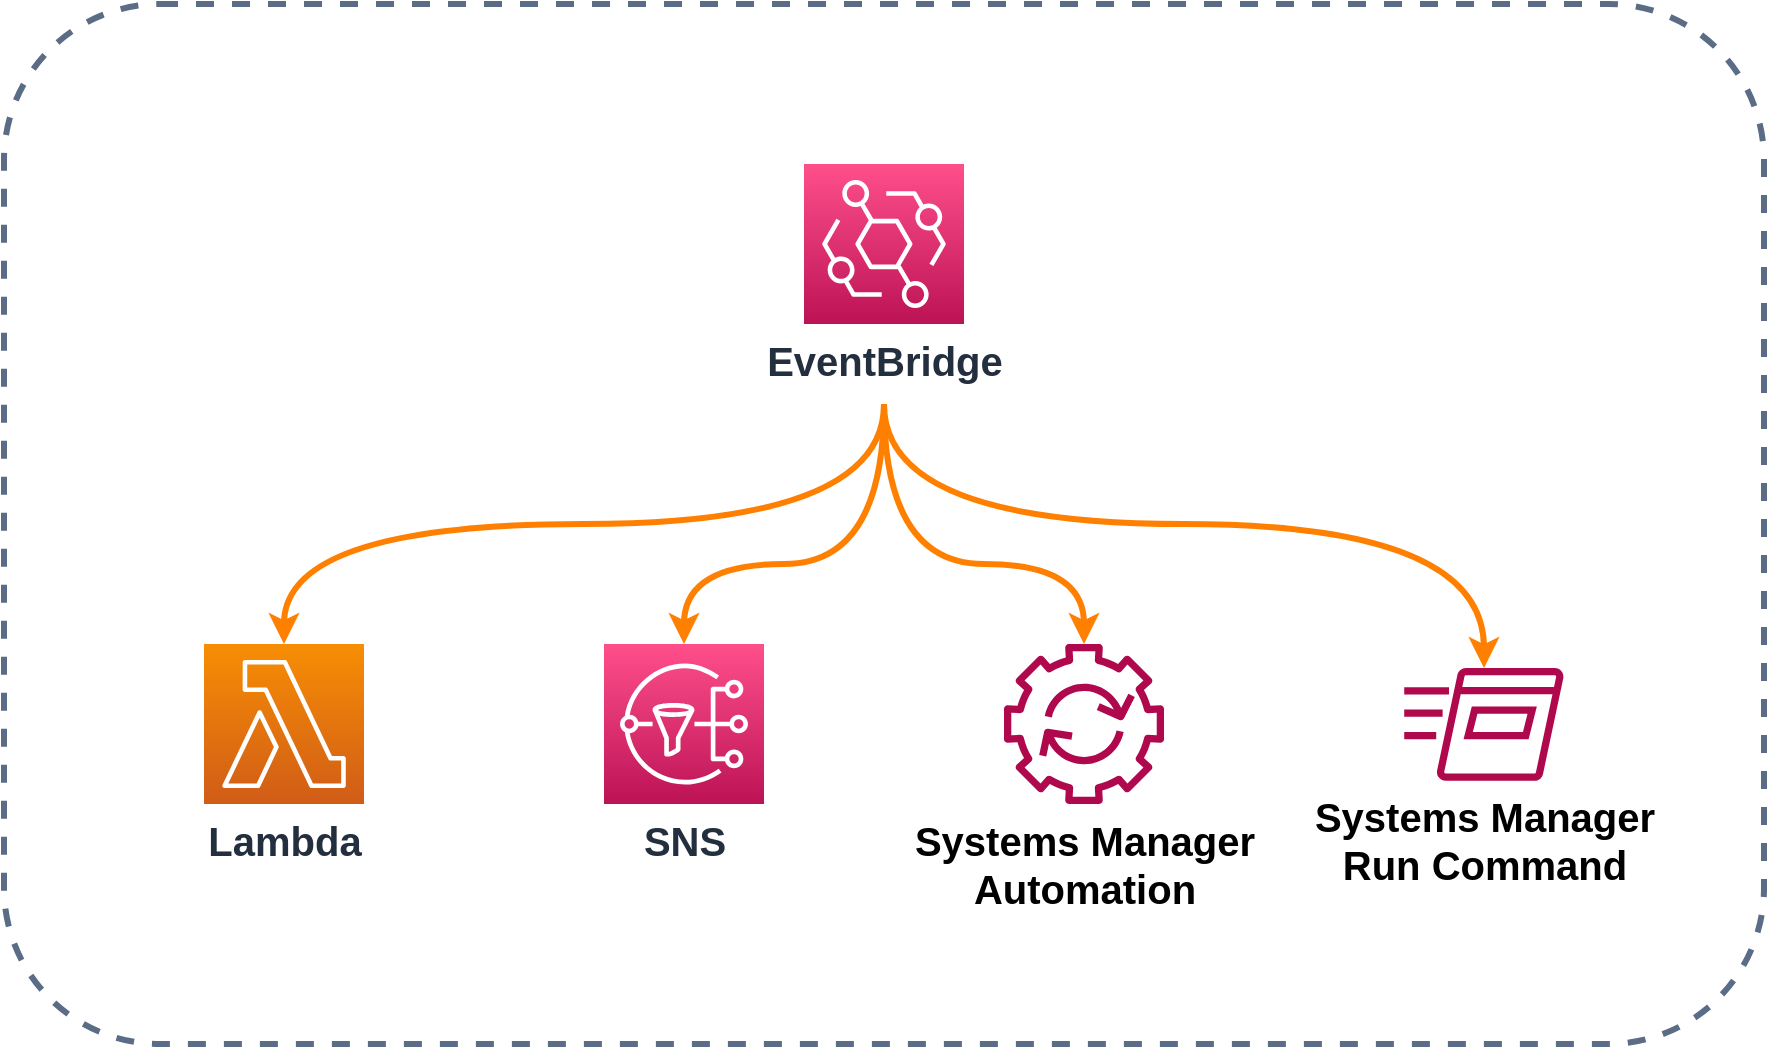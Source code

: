 <mxfile version="20.3.0" type="device"><diagram id="Ht1M8jgEwFfnCIfOTk4-" name="Page-1"><mxGraphModel dx="1164" dy="1465" grid="1" gridSize="10" guides="1" tooltips="1" connect="1" arrows="1" fold="1" page="0" pageScale="1" pageWidth="1169" pageHeight="827" math="0" shadow="0"><root><mxCell id="0"/><mxCell id="1" parent="0"/><mxCell id="cc7G5hZSBUmMoBWeW9e7-2" value="" style="fillColor=none;strokeColor=#5A6C86;verticalAlign=top;fontStyle=0;fontColor=#000000;fontSize=35;strokeWidth=3;rounded=1;fillStyle=dashed;dashed=1;" parent="1" vertex="1"><mxGeometry x="740" y="-160" width="880" height="520" as="geometry"/></mxCell><mxCell id="ejlsQzM1Xc0OKL2X5qph-2" style="edgeStyle=orthogonalEdgeStyle;curved=1;orthogonalLoop=1;jettySize=auto;html=1;strokeColor=#FF8000;strokeWidth=3;fontSize=20;fontColor=#999999;" edge="1" parent="1" target="cc7G5hZSBUmMoBWeW9e7-9"><mxGeometry relative="1" as="geometry"><mxPoint x="1180" y="40" as="sourcePoint"/><Array as="points"><mxPoint x="1180" y="100"/><mxPoint x="880" y="100"/></Array></mxGeometry></mxCell><mxCell id="ejlsQzM1Xc0OKL2X5qph-3" style="edgeStyle=orthogonalEdgeStyle;curved=1;orthogonalLoop=1;jettySize=auto;html=1;entryX=0.5;entryY=0;entryDx=0;entryDy=0;entryPerimeter=0;strokeColor=#FF8000;strokeWidth=3;fontSize=20;fontColor=#999999;" edge="1" parent="1" target="cc7G5hZSBUmMoBWeW9e7-11"><mxGeometry relative="1" as="geometry"><mxPoint x="1180" y="40" as="sourcePoint"/><Array as="points"><mxPoint x="1180" y="120"/><mxPoint x="1080" y="120"/></Array></mxGeometry></mxCell><mxCell id="ejlsQzM1Xc0OKL2X5qph-4" style="edgeStyle=orthogonalEdgeStyle;curved=1;orthogonalLoop=1;jettySize=auto;html=1;strokeColor=#FF8000;strokeWidth=3;fontSize=20;fontColor=#999999;" edge="1" parent="1" target="ejlsQzM1Xc0OKL2X5qph-1"><mxGeometry relative="1" as="geometry"><mxPoint x="1180" y="40" as="sourcePoint"/><Array as="points"><mxPoint x="1180" y="120"/><mxPoint x="1280" y="120"/></Array></mxGeometry></mxCell><mxCell id="ejlsQzM1Xc0OKL2X5qph-6" style="edgeStyle=orthogonalEdgeStyle;curved=1;orthogonalLoop=1;jettySize=auto;html=1;strokeColor=#FF8000;strokeWidth=3;fontSize=20;fontColor=#999999;" edge="1" parent="1" target="ejlsQzM1Xc0OKL2X5qph-5"><mxGeometry relative="1" as="geometry"><mxPoint x="1180" y="40" as="sourcePoint"/><Array as="points"><mxPoint x="1180" y="100"/><mxPoint x="1480" y="100"/></Array></mxGeometry></mxCell><mxCell id="cc7G5hZSBUmMoBWeW9e7-7" value="EventBridge" style="sketch=0;points=[[0,0,0],[0.25,0,0],[0.5,0,0],[0.75,0,0],[1,0,0],[0,1,0],[0.25,1,0],[0.5,1,0],[0.75,1,0],[1,1,0],[0,0.25,0],[0,0.5,0],[0,0.75,0],[1,0.25,0],[1,0.5,0],[1,0.75,0]];outlineConnect=0;fontColor=#232F3E;gradientColor=#FF4F8B;gradientDirection=north;fillColor=#BC1356;strokeColor=#ffffff;dashed=0;verticalLabelPosition=bottom;verticalAlign=top;align=center;html=1;fontSize=20;fontStyle=1;aspect=fixed;shape=mxgraph.aws4.resourceIcon;resIcon=mxgraph.aws4.eventbridge;strokeWidth=3;" parent="1" vertex="1"><mxGeometry x="1140" y="-80.0" width="80" height="80" as="geometry"/></mxCell><mxCell id="cc7G5hZSBUmMoBWeW9e7-9" value="Lambda" style="sketch=0;points=[[0,0,0],[0.25,0,0],[0.5,0,0],[0.75,0,0],[1,0,0],[0,1,0],[0.25,1,0],[0.5,1,0],[0.75,1,0],[1,1,0],[0,0.25,0],[0,0.5,0],[0,0.75,0],[1,0.25,0],[1,0.5,0],[1,0.75,0]];outlineConnect=0;fontColor=#232F3E;gradientColor=#F78E04;gradientDirection=north;fillColor=#D05C17;strokeColor=#ffffff;dashed=0;verticalLabelPosition=bottom;verticalAlign=top;align=center;html=1;fontSize=20;fontStyle=1;aspect=fixed;shape=mxgraph.aws4.resourceIcon;resIcon=mxgraph.aws4.lambda;strokeWidth=3;" parent="1" vertex="1"><mxGeometry x="840.0" y="160.0" width="80" height="80" as="geometry"/></mxCell><mxCell id="cc7G5hZSBUmMoBWeW9e7-11" value="SNS" style="sketch=0;points=[[0,0,0],[0.25,0,0],[0.5,0,0],[0.75,0,0],[1,0,0],[0,1,0],[0.25,1,0],[0.5,1,0],[0.75,1,0],[1,1,0],[0,0.25,0],[0,0.5,0],[0,0.75,0],[1,0.25,0],[1,0.5,0],[1,0.75,0]];outlineConnect=0;fontColor=#232F3E;gradientColor=#FF4F8B;gradientDirection=north;fillColor=#BC1356;strokeColor=#ffffff;dashed=0;verticalLabelPosition=bottom;verticalAlign=top;align=center;html=1;fontSize=20;fontStyle=1;aspect=fixed;shape=mxgraph.aws4.resourceIcon;resIcon=mxgraph.aws4.sns;strokeWidth=3;" parent="1" vertex="1"><mxGeometry x="1040" y="160.0" width="80" height="80" as="geometry"/></mxCell><mxCell id="ejlsQzM1Xc0OKL2X5qph-1" value="&lt;span style=&quot;color: rgb(0, 0, 0); font-size: 20px; font-weight: 700;&quot;&gt;Systems Manager&lt;br&gt;Automation&lt;br&gt;&lt;/span&gt;" style="sketch=0;outlineConnect=0;fontColor=#232F3E;gradientColor=none;fillColor=#B0084D;strokeColor=none;dashed=0;verticalLabelPosition=bottom;verticalAlign=top;align=center;html=1;fontSize=12;fontStyle=0;aspect=fixed;pointerEvents=1;shape=mxgraph.aws4.automation;strokeWidth=2;" vertex="1" parent="1"><mxGeometry x="1240" y="160" width="80" height="80" as="geometry"/></mxCell><mxCell id="ejlsQzM1Xc0OKL2X5qph-5" value="&lt;span style=&quot;color: rgb(0, 0, 0); font-size: 20px; font-weight: 700;&quot;&gt;Systems Manager&lt;/span&gt;&lt;br style=&quot;color: rgb(0, 0, 0); font-size: 20px; font-weight: 700;&quot;&gt;&lt;font color=&quot;#000000&quot;&gt;&lt;span style=&quot;font-size: 20px;&quot;&gt;&lt;b&gt;Run Command&lt;/b&gt;&lt;/span&gt;&lt;/font&gt;" style="sketch=0;outlineConnect=0;fontColor=#232F3E;gradientColor=none;fillColor=#B0084D;strokeColor=none;dashed=0;verticalLabelPosition=bottom;verticalAlign=top;align=center;html=1;fontSize=12;fontStyle=0;aspect=fixed;pointerEvents=1;shape=mxgraph.aws4.run_command;strokeWidth=2;" vertex="1" parent="1"><mxGeometry x="1440" y="172" width="80" height="56.42" as="geometry"/></mxCell></root></mxGraphModel></diagram></mxfile>
